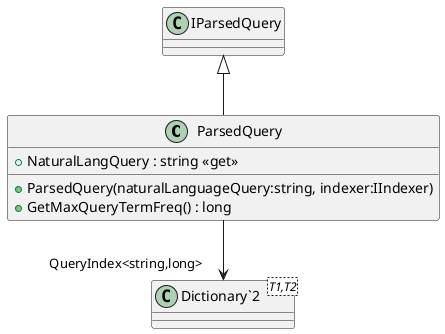 @startuml
class ParsedQuery {
    + NaturalLangQuery : string <<get>>
    + ParsedQuery(naturalLanguageQuery:string, indexer:IIndexer)
    + GetMaxQueryTermFreq() : long
}
class "Dictionary`2"<T1,T2> {
}
IParsedQuery <|-- ParsedQuery
ParsedQuery --> "QueryIndex<string,long>" "Dictionary`2"
@enduml
